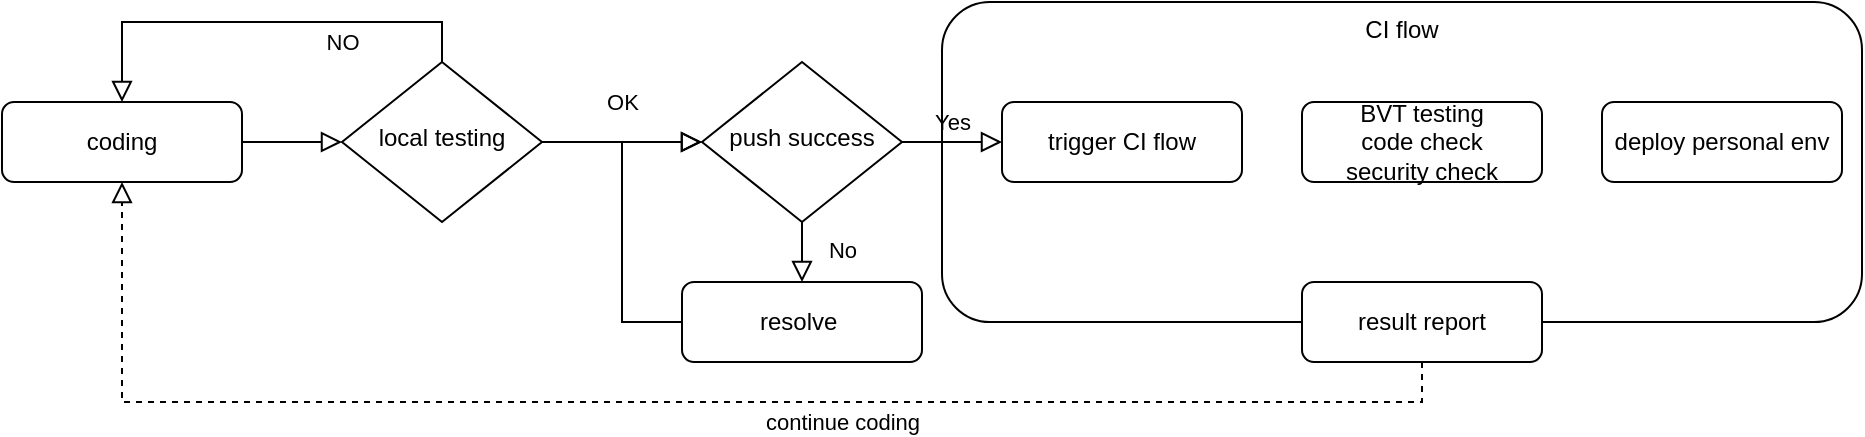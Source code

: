 <mxfile version="13.1.1" type="github" pages="2"><diagram id="C5RBs43oDa-KdzZeNtuy" name="Page-1"><mxGraphModel dx="2013" dy="741" grid="1" gridSize="10" guides="1" tooltips="1" connect="1" arrows="1" fold="1" page="1" pageScale="1" pageWidth="827" pageHeight="1169" math="0" shadow="0"><root><mxCell id="WIyWlLk6GJQsqaUBKTNV-0"/><mxCell id="WIyWlLk6GJQsqaUBKTNV-1" parent="WIyWlLk6GJQsqaUBKTNV-0"/><mxCell id="EYCDA7WUK3Sq9LTmLMJ8-3" value="CI flow" style="html=1;whiteSpace=wrap;rounded=1;dropTarget=0;gradientColor=none;fillColor=none;verticalAlign=top;" vertex="1" parent="WIyWlLk6GJQsqaUBKTNV-1"><mxGeometry x="290" y="260" width="460" height="160" as="geometry"/></mxCell><mxCell id="WIyWlLk6GJQsqaUBKTNV-2" value="" style="rounded=0;html=1;jettySize=auto;orthogonalLoop=1;fontSize=11;endArrow=block;endFill=0;endSize=8;strokeWidth=1;shadow=0;labelBackgroundColor=none;edgeStyle=orthogonalEdgeStyle;" parent="WIyWlLk6GJQsqaUBKTNV-1" source="WIyWlLk6GJQsqaUBKTNV-3" target="WIyWlLk6GJQsqaUBKTNV-6" edge="1"><mxGeometry relative="1" as="geometry"/></mxCell><mxCell id="WIyWlLk6GJQsqaUBKTNV-3" value="coding" style="rounded=1;whiteSpace=wrap;html=1;fontSize=12;glass=0;strokeWidth=1;shadow=0;" parent="WIyWlLk6GJQsqaUBKTNV-1" vertex="1"><mxGeometry x="-180" y="310" width="120" height="40" as="geometry"/></mxCell><mxCell id="WIyWlLk6GJQsqaUBKTNV-4" value="OK" style="rounded=0;html=1;jettySize=auto;orthogonalLoop=1;fontSize=11;endArrow=block;endFill=0;endSize=8;strokeWidth=1;shadow=0;labelBackgroundColor=none;edgeStyle=orthogonalEdgeStyle;" parent="WIyWlLk6GJQsqaUBKTNV-1" source="WIyWlLk6GJQsqaUBKTNV-6" target="WIyWlLk6GJQsqaUBKTNV-10" edge="1"><mxGeometry y="20" relative="1" as="geometry"><mxPoint as="offset"/></mxGeometry></mxCell><mxCell id="WIyWlLk6GJQsqaUBKTNV-5" value="NO" style="edgeStyle=orthogonalEdgeStyle;rounded=0;html=1;jettySize=auto;orthogonalLoop=1;fontSize=11;endArrow=block;endFill=0;endSize=8;strokeWidth=1;shadow=0;labelBackgroundColor=none;entryX=0.5;entryY=0;entryDx=0;entryDy=0;exitX=0.5;exitY=0;exitDx=0;exitDy=0;" parent="WIyWlLk6GJQsqaUBKTNV-1" source="WIyWlLk6GJQsqaUBKTNV-6" target="WIyWlLk6GJQsqaUBKTNV-3" edge="1"><mxGeometry x="-0.364" y="10" relative="1" as="geometry"><mxPoint as="offset"/><mxPoint x="340" y="210" as="targetPoint"/><Array as="points"><mxPoint x="40" y="270"/><mxPoint x="-120" y="270"/></Array></mxGeometry></mxCell><mxCell id="WIyWlLk6GJQsqaUBKTNV-6" value="local testing" style="rhombus;whiteSpace=wrap;html=1;shadow=0;fontFamily=Helvetica;fontSize=12;align=center;strokeWidth=1;spacing=6;spacingTop=-4;" parent="WIyWlLk6GJQsqaUBKTNV-1" vertex="1"><mxGeometry x="-10" y="290" width="100" height="80" as="geometry"/></mxCell><mxCell id="WIyWlLk6GJQsqaUBKTNV-8" value="No" style="rounded=0;html=1;jettySize=auto;orthogonalLoop=1;fontSize=11;endArrow=block;endFill=0;endSize=8;strokeWidth=1;shadow=0;labelBackgroundColor=none;edgeStyle=orthogonalEdgeStyle;" parent="WIyWlLk6GJQsqaUBKTNV-1" source="WIyWlLk6GJQsqaUBKTNV-10" target="WIyWlLk6GJQsqaUBKTNV-11" edge="1"><mxGeometry x="0.333" y="20" relative="1" as="geometry"><mxPoint as="offset"/></mxGeometry></mxCell><mxCell id="WIyWlLk6GJQsqaUBKTNV-9" value="Yes" style="edgeStyle=orthogonalEdgeStyle;rounded=0;html=1;jettySize=auto;orthogonalLoop=1;fontSize=11;endArrow=block;endFill=0;endSize=8;strokeWidth=1;shadow=0;labelBackgroundColor=none;" parent="WIyWlLk6GJQsqaUBKTNV-1" source="WIyWlLk6GJQsqaUBKTNV-10" target="WIyWlLk6GJQsqaUBKTNV-12" edge="1"><mxGeometry y="10" relative="1" as="geometry"><mxPoint as="offset"/></mxGeometry></mxCell><mxCell id="WIyWlLk6GJQsqaUBKTNV-10" value="push success" style="rhombus;whiteSpace=wrap;html=1;shadow=0;fontFamily=Helvetica;fontSize=12;align=center;strokeWidth=1;spacing=6;spacingTop=-4;" parent="WIyWlLk6GJQsqaUBKTNV-1" vertex="1"><mxGeometry x="170" y="290" width="100" height="80" as="geometry"/></mxCell><mxCell id="WIyWlLk6GJQsqaUBKTNV-11" value="resolve&amp;nbsp;" style="rounded=1;whiteSpace=wrap;html=1;fontSize=12;glass=0;strokeWidth=1;shadow=0;" parent="WIyWlLk6GJQsqaUBKTNV-1" vertex="1"><mxGeometry x="160" y="400" width="120" height="40" as="geometry"/></mxCell><mxCell id="WIyWlLk6GJQsqaUBKTNV-12" value="trigger CI flow" style="rounded=1;whiteSpace=wrap;html=1;fontSize=12;glass=0;strokeWidth=1;shadow=0;" parent="WIyWlLk6GJQsqaUBKTNV-1" vertex="1"><mxGeometry x="320" y="310" width="120" height="40" as="geometry"/></mxCell><mxCell id="EYCDA7WUK3Sq9LTmLMJ8-0" value="" style="rounded=0;html=1;jettySize=auto;orthogonalLoop=1;fontSize=11;endArrow=block;endFill=0;endSize=8;strokeWidth=1;shadow=0;labelBackgroundColor=none;edgeStyle=orthogonalEdgeStyle;exitX=0;exitY=0.5;exitDx=0;exitDy=0;entryX=0;entryY=0.5;entryDx=0;entryDy=0;" edge="1" parent="WIyWlLk6GJQsqaUBKTNV-1" source="WIyWlLk6GJQsqaUBKTNV-11" target="WIyWlLk6GJQsqaUBKTNV-10"><mxGeometry x="0.333" y="20" relative="1" as="geometry"><mxPoint as="offset"/><mxPoint x="230" y="380" as="sourcePoint"/><mxPoint x="230" y="440" as="targetPoint"/><Array as="points"><mxPoint x="130" y="420"/><mxPoint x="130" y="330"/></Array></mxGeometry></mxCell><mxCell id="EYCDA7WUK3Sq9LTmLMJ8-1" value="BVT testing&lt;br&gt;code check&lt;br&gt;security check" style="rounded=1;whiteSpace=wrap;html=1;fontSize=12;glass=0;strokeWidth=1;shadow=0;" vertex="1" parent="WIyWlLk6GJQsqaUBKTNV-1"><mxGeometry x="470" y="310" width="120" height="40" as="geometry"/></mxCell><mxCell id="EYCDA7WUK3Sq9LTmLMJ8-2" value="deploy personal env" style="rounded=1;whiteSpace=wrap;html=1;fontSize=12;glass=0;strokeWidth=1;shadow=0;" vertex="1" parent="WIyWlLk6GJQsqaUBKTNV-1"><mxGeometry x="620" y="310" width="120" height="40" as="geometry"/></mxCell><mxCell id="EYCDA7WUK3Sq9LTmLMJ8-6" value="result report" style="rounded=1;whiteSpace=wrap;html=1;fontSize=12;glass=0;strokeWidth=1;shadow=0;" vertex="1" parent="WIyWlLk6GJQsqaUBKTNV-1"><mxGeometry x="470" y="400" width="120" height="40" as="geometry"/></mxCell><mxCell id="EYCDA7WUK3Sq9LTmLMJ8-7" value="continue coding" style="edgeStyle=orthogonalEdgeStyle;rounded=0;html=1;jettySize=auto;orthogonalLoop=1;fontSize=11;endArrow=block;endFill=0;endSize=8;strokeWidth=1;shadow=0;labelBackgroundColor=none;entryX=0.5;entryY=1;entryDx=0;entryDy=0;exitX=0.5;exitY=1;exitDx=0;exitDy=0;dashed=1;" edge="1" parent="WIyWlLk6GJQsqaUBKTNV-1" source="EYCDA7WUK3Sq9LTmLMJ8-6" target="WIyWlLk6GJQsqaUBKTNV-3"><mxGeometry x="-0.205" y="10" relative="1" as="geometry"><mxPoint as="offset"/><mxPoint x="50" y="300" as="sourcePoint"/><mxPoint x="-110" y="320" as="targetPoint"/><Array as="points"><mxPoint x="530" y="460"/><mxPoint x="-120" y="460"/></Array></mxGeometry></mxCell></root></mxGraphModel></diagram><diagram id="V3Asu_A8PvFXlVaGFkqj" name="Page-2"><mxGraphModel dx="1186" dy="741" grid="1" gridSize="10" guides="1" tooltips="1" connect="1" arrows="1" fold="1" page="1" pageScale="1" pageWidth="827" pageHeight="1169" math="0" shadow="0"><root><mxCell id="pggRfybKO8Wr7rq971be-0"/><mxCell id="pggRfybKO8Wr7rq971be-1" parent="pggRfybKO8Wr7rq971be-0"/><mxCell id="pggRfybKO8Wr7rq971be-2" value="" style="endArrow=classic;html=1;" edge="1" parent="pggRfybKO8Wr7rq971be-1"><mxGeometry width="50" height="50" relative="1" as="geometry"><mxPoint x="120" y="280" as="sourcePoint"/><mxPoint x="570" y="280" as="targetPoint"/></mxGeometry></mxCell><mxCell id="pggRfybKO8Wr7rq971be-3" value="release" style="text;html=1;align=center;verticalAlign=middle;resizable=0;points=[];autosize=1;" vertex="1" parent="pggRfybKO8Wr7rq971be-1"><mxGeometry x="590" y="270" width="50" height="20" as="geometry"/></mxCell><mxCell id="pggRfybKO8Wr7rq971be-4" value="" style="endArrow=classic;html=1;" edge="1" parent="pggRfybKO8Wr7rq971be-1"><mxGeometry width="50" height="50" relative="1" as="geometry"><mxPoint x="120" y="350" as="sourcePoint"/><mxPoint x="570" y="350" as="targetPoint"/></mxGeometry></mxCell></root></mxGraphModel></diagram></mxfile>